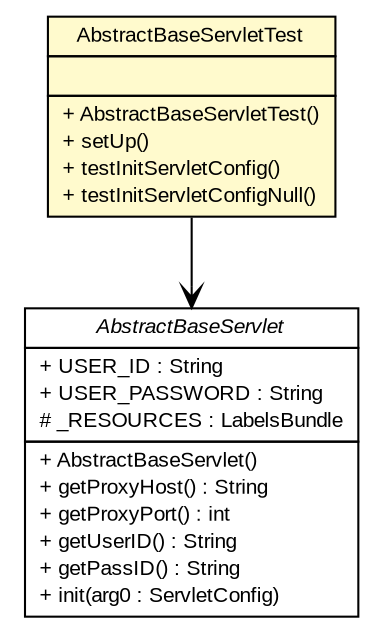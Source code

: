 #!/usr/local/bin/dot
#
# Class diagram 
# Generated by UMLGraph version R5_6 (http://www.umlgraph.org/)
#

digraph G {
	edge [fontname="arial",fontsize=10,labelfontname="arial",labelfontsize=10];
	node [fontname="arial",fontsize=10,shape=plaintext];
	nodesep=0.25;
	ranksep=0.5;
	// nl.mineleni.cbsviewer.servlet.AbstractBaseServletTest
	c149 [label=<<table title="nl.mineleni.cbsviewer.servlet.AbstractBaseServletTest" border="0" cellborder="1" cellspacing="0" cellpadding="2" port="p" bgcolor="lemonChiffon" href="./AbstractBaseServletTest.html">
		<tr><td><table border="0" cellspacing="0" cellpadding="1">
<tr><td align="center" balign="center"> AbstractBaseServletTest </td></tr>
		</table></td></tr>
		<tr><td><table border="0" cellspacing="0" cellpadding="1">
<tr><td align="left" balign="left">  </td></tr>
		</table></td></tr>
		<tr><td><table border="0" cellspacing="0" cellpadding="1">
<tr><td align="left" balign="left"> + AbstractBaseServletTest() </td></tr>
<tr><td align="left" balign="left"> + setUp() </td></tr>
<tr><td align="left" balign="left"> + testInitServletConfig() </td></tr>
<tr><td align="left" balign="left"> + testInitServletConfigNull() </td></tr>
		</table></td></tr>
		</table>>, URL="./AbstractBaseServletTest.html", fontname="arial", fontcolor="black", fontsize=10.0];
	// nl.mineleni.cbsviewer.servlet.AbstractBaseServletTest NAVASSOC nl.mineleni.cbsviewer.servlet.AbstractBaseServlet
	c149:p -> c194:p [taillabel="", label="", headlabel="", fontname="arial", fontcolor="black", fontsize=10.0, color="black", arrowhead=open];
	// nl.mineleni.cbsviewer.servlet.AbstractBaseServlet
	c194 [label=<<table title="nl.mineleni.cbsviewer.servlet.AbstractBaseServlet" border="0" cellborder="1" cellspacing="0" cellpadding="2" port="p">
		<tr><td><table border="0" cellspacing="0" cellpadding="1">
<tr><td align="center" balign="center"><font face="arial italic"> AbstractBaseServlet </font></td></tr>
		</table></td></tr>
		<tr><td><table border="0" cellspacing="0" cellpadding="1">
<tr><td align="left" balign="left"> + USER_ID : String </td></tr>
<tr><td align="left" balign="left"> + USER_PASSWORD : String </td></tr>
<tr><td align="left" balign="left"> # _RESOURCES : LabelsBundle </td></tr>
		</table></td></tr>
		<tr><td><table border="0" cellspacing="0" cellpadding="1">
<tr><td align="left" balign="left"> + AbstractBaseServlet() </td></tr>
<tr><td align="left" balign="left"> + getProxyHost() : String </td></tr>
<tr><td align="left" balign="left"> + getProxyPort() : int </td></tr>
<tr><td align="left" balign="left"> + getUserID() : String </td></tr>
<tr><td align="left" balign="left"> + getPassID() : String </td></tr>
<tr><td align="left" balign="left"> + init(arg0 : ServletConfig) </td></tr>
		</table></td></tr>
		</table>>, URL="null", fontname="arial", fontcolor="black", fontsize=10.0];
}

